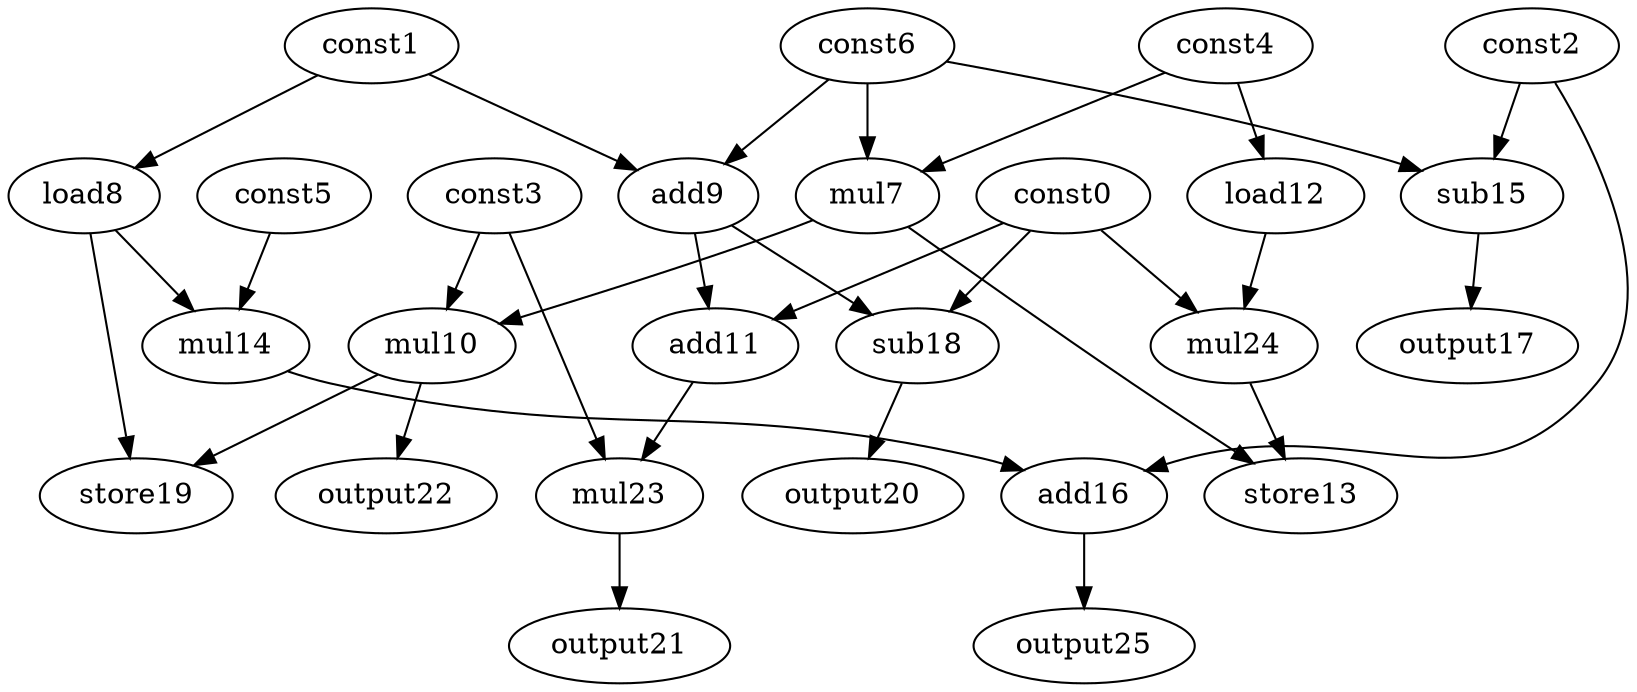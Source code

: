 digraph G { 
const0[opcode=const]; 
const1[opcode=const]; 
const2[opcode=const]; 
const3[opcode=const]; 
const4[opcode=const]; 
const5[opcode=const]; 
const6[opcode=const]; 
mul7[opcode=mul]; 
load8[opcode=load]; 
add9[opcode=add]; 
mul10[opcode=mul]; 
add11[opcode=add]; 
load12[opcode=load]; 
store13[opcode=store]; 
mul14[opcode=mul]; 
sub15[opcode=sub]; 
add16[opcode=add]; 
output17[opcode=output]; 
sub18[opcode=sub]; 
store19[opcode=store]; 
output20[opcode=output]; 
output21[opcode=output]; 
output22[opcode=output]; 
mul23[opcode=mul]; 
mul24[opcode=mul]; 
output25[opcode=output]; 
const4->mul7[operand=0];
const6->mul7[operand=1];
const1->load8[operand=0];
const1->add9[operand=0];
const6->add9[operand=1];
const4->load12[operand=0];
const2->sub15[operand=0];
const6->sub15[operand=1];
const3->mul10[operand=0];
mul7->mul10[operand=1];
const0->add11[operand=0];
add9->add11[operand=1];
load8->mul14[operand=0];
const5->mul14[operand=1];
sub15->output17[operand=0];
const0->sub18[operand=0];
add9->sub18[operand=1];
const0->mul24[operand=0];
load12->mul24[operand=1];
mul24->store13[operand=0];
mul7->store13[operand=1];
const2->add16[operand=0];
mul14->add16[operand=1];
load8->store19[operand=0];
mul10->store19[operand=1];
sub18->output20[operand=0];
mul10->output22[operand=0];
const3->mul23[operand=0];
add11->mul23[operand=1];
mul23->output21[operand=0];
add16->output25[operand=0];
}
